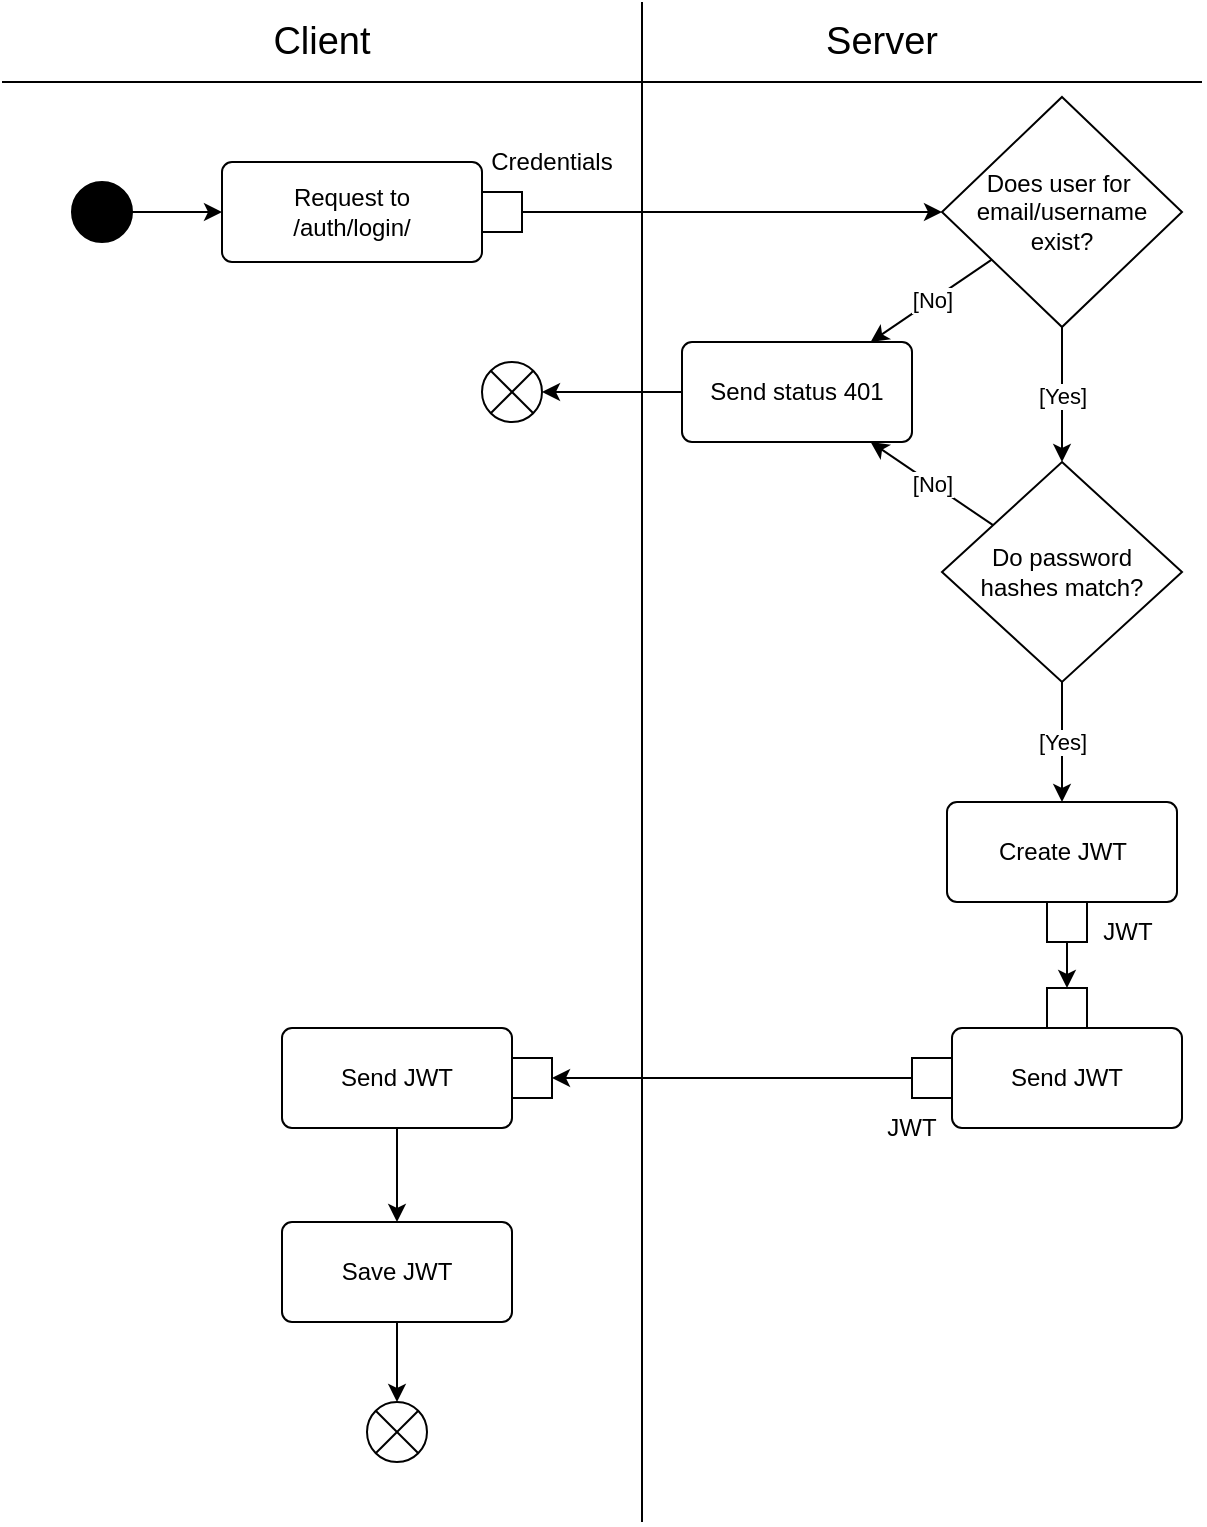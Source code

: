 <mxfile version="28.2.5">
  <diagram name="Page-1" id="SrQeksRvBIzcCES60Ik3">
    <mxGraphModel dx="1678" dy="972" grid="1" gridSize="10" guides="1" tooltips="1" connect="1" arrows="1" fold="1" page="1" pageScale="1" pageWidth="827" pageHeight="1169" math="0" shadow="0">
      <root>
        <mxCell id="0" />
        <mxCell id="1" parent="0" />
        <mxCell id="4r2X5L9g-t0mAyMvK6OW-1" value="" style="endArrow=none;html=1;rounded=0;" edge="1" parent="1">
          <mxGeometry width="50" height="50" relative="1" as="geometry">
            <mxPoint x="114" y="80" as="sourcePoint" />
            <mxPoint x="714" y="80" as="targetPoint" />
          </mxGeometry>
        </mxCell>
        <mxCell id="4r2X5L9g-t0mAyMvK6OW-2" value="" style="endArrow=none;html=1;rounded=0;" edge="1" parent="1">
          <mxGeometry width="50" height="50" relative="1" as="geometry">
            <mxPoint x="434" y="40" as="sourcePoint" />
            <mxPoint x="434" y="800" as="targetPoint" />
          </mxGeometry>
        </mxCell>
        <mxCell id="4r2X5L9g-t0mAyMvK6OW-3" value="Client" style="text;html=1;align=center;verticalAlign=middle;whiteSpace=wrap;rounded=0;fontStyle=0;fontSize=19;" vertex="1" parent="1">
          <mxGeometry x="244" y="40" width="60" height="40" as="geometry" />
        </mxCell>
        <mxCell id="4r2X5L9g-t0mAyMvK6OW-4" value="Server" style="text;html=1;align=center;verticalAlign=middle;whiteSpace=wrap;rounded=0;fontStyle=0;fontSize=19;" vertex="1" parent="1">
          <mxGeometry x="524" y="40" width="60" height="40" as="geometry" />
        </mxCell>
        <mxCell id="4r2X5L9g-t0mAyMvK6OW-7" style="edgeStyle=orthogonalEdgeStyle;rounded=0;orthogonalLoop=1;jettySize=auto;html=1;" edge="1" parent="1" source="4r2X5L9g-t0mAyMvK6OW-5" target="4r2X5L9g-t0mAyMvK6OW-6">
          <mxGeometry relative="1" as="geometry" />
        </mxCell>
        <mxCell id="4r2X5L9g-t0mAyMvK6OW-5" value="" style="ellipse;fillColor=strokeColor;html=1;" vertex="1" parent="1">
          <mxGeometry x="149" y="130" width="30" height="30" as="geometry" />
        </mxCell>
        <mxCell id="4r2X5L9g-t0mAyMvK6OW-6" value="&lt;div&gt;Request to&lt;/div&gt;&lt;div&gt;/auth/login/&lt;/div&gt;" style="html=1;align=center;verticalAlign=middle;rounded=1;absoluteArcSize=1;arcSize=10;dashed=0;whiteSpace=wrap;" vertex="1" parent="1">
          <mxGeometry x="224" y="120" width="130" height="50" as="geometry" />
        </mxCell>
        <mxCell id="4r2X5L9g-t0mAyMvK6OW-11" style="edgeStyle=orthogonalEdgeStyle;rounded=0;orthogonalLoop=1;jettySize=auto;html=1;" edge="1" parent="1" source="4r2X5L9g-t0mAyMvK6OW-9" target="4r2X5L9g-t0mAyMvK6OW-13">
          <mxGeometry relative="1" as="geometry">
            <mxPoint x="479" y="145" as="targetPoint" />
          </mxGeometry>
        </mxCell>
        <mxCell id="4r2X5L9g-t0mAyMvK6OW-9" value="" style="rounded=0;whiteSpace=wrap;html=1;" vertex="1" parent="1">
          <mxGeometry x="354" y="135" width="20" height="20" as="geometry" />
        </mxCell>
        <mxCell id="4r2X5L9g-t0mAyMvK6OW-12" value="Credentials" style="text;html=1;align=center;verticalAlign=middle;whiteSpace=wrap;rounded=0;" vertex="1" parent="1">
          <mxGeometry x="354" y="105" width="70" height="30" as="geometry" />
        </mxCell>
        <mxCell id="4r2X5L9g-t0mAyMvK6OW-15" value="[No]" style="rounded=0;orthogonalLoop=1;jettySize=auto;html=1;" edge="1" parent="1" source="4r2X5L9g-t0mAyMvK6OW-13" target="4r2X5L9g-t0mAyMvK6OW-14">
          <mxGeometry relative="1" as="geometry" />
        </mxCell>
        <mxCell id="4r2X5L9g-t0mAyMvK6OW-36" value="[Yes]" style="edgeStyle=orthogonalEdgeStyle;rounded=0;orthogonalLoop=1;jettySize=auto;html=1;" edge="1" parent="1" source="4r2X5L9g-t0mAyMvK6OW-13" target="4r2X5L9g-t0mAyMvK6OW-35">
          <mxGeometry relative="1" as="geometry" />
        </mxCell>
        <mxCell id="4r2X5L9g-t0mAyMvK6OW-13" value="&lt;div&gt;Does user for&amp;nbsp;&lt;/div&gt;&lt;div&gt;email/username exist?&lt;/div&gt;" style="rhombus;whiteSpace=wrap;html=1;" vertex="1" parent="1">
          <mxGeometry x="584" y="87.5" width="120" height="115" as="geometry" />
        </mxCell>
        <mxCell id="4r2X5L9g-t0mAyMvK6OW-17" style="edgeStyle=orthogonalEdgeStyle;rounded=0;orthogonalLoop=1;jettySize=auto;html=1;" edge="1" parent="1" source="4r2X5L9g-t0mAyMvK6OW-14" target="4r2X5L9g-t0mAyMvK6OW-16">
          <mxGeometry relative="1" as="geometry" />
        </mxCell>
        <mxCell id="4r2X5L9g-t0mAyMvK6OW-14" value="Send status 401" style="html=1;align=center;verticalAlign=middle;rounded=1;absoluteArcSize=1;arcSize=10;dashed=0;whiteSpace=wrap;" vertex="1" parent="1">
          <mxGeometry x="454" y="210" width="115" height="50" as="geometry" />
        </mxCell>
        <mxCell id="4r2X5L9g-t0mAyMvK6OW-16" value="" style="shape=sumEllipse;perimeter=ellipsePerimeter;html=1;backgroundOutline=1;" vertex="1" parent="1">
          <mxGeometry x="354" y="220" width="30" height="30" as="geometry" />
        </mxCell>
        <mxCell id="4r2X5L9g-t0mAyMvK6OW-18" value="Create JWT" style="html=1;align=center;verticalAlign=middle;rounded=1;absoluteArcSize=1;arcSize=10;dashed=0;whiteSpace=wrap;" vertex="1" parent="1">
          <mxGeometry x="586.5" y="440" width="115" height="50" as="geometry" />
        </mxCell>
        <mxCell id="4r2X5L9g-t0mAyMvK6OW-24" style="edgeStyle=orthogonalEdgeStyle;rounded=0;orthogonalLoop=1;jettySize=auto;html=1;" edge="1" parent="1" source="4r2X5L9g-t0mAyMvK6OW-20" target="4r2X5L9g-t0mAyMvK6OW-23">
          <mxGeometry relative="1" as="geometry" />
        </mxCell>
        <mxCell id="4r2X5L9g-t0mAyMvK6OW-20" value="" style="rounded=0;whiteSpace=wrap;html=1;" vertex="1" parent="1">
          <mxGeometry x="636.5" y="490" width="20" height="20" as="geometry" />
        </mxCell>
        <mxCell id="4r2X5L9g-t0mAyMvK6OW-21" value="JWT" style="text;html=1;align=center;verticalAlign=middle;whiteSpace=wrap;rounded=0;" vertex="1" parent="1">
          <mxGeometry x="656.5" y="490" width="40" height="30" as="geometry" />
        </mxCell>
        <mxCell id="4r2X5L9g-t0mAyMvK6OW-22" value="Send JWT" style="html=1;align=center;verticalAlign=middle;rounded=1;absoluteArcSize=1;arcSize=10;dashed=0;whiteSpace=wrap;" vertex="1" parent="1">
          <mxGeometry x="589" y="553" width="115" height="50" as="geometry" />
        </mxCell>
        <mxCell id="4r2X5L9g-t0mAyMvK6OW-23" value="" style="rounded=0;whiteSpace=wrap;html=1;" vertex="1" parent="1">
          <mxGeometry x="636.5" y="533" width="20" height="20" as="geometry" />
        </mxCell>
        <mxCell id="4r2X5L9g-t0mAyMvK6OW-29" style="edgeStyle=orthogonalEdgeStyle;rounded=0;orthogonalLoop=1;jettySize=auto;html=1;" edge="1" parent="1" source="4r2X5L9g-t0mAyMvK6OW-25" target="4r2X5L9g-t0mAyMvK6OW-28">
          <mxGeometry relative="1" as="geometry" />
        </mxCell>
        <mxCell id="4r2X5L9g-t0mAyMvK6OW-25" value="" style="rounded=0;whiteSpace=wrap;html=1;" vertex="1" parent="1">
          <mxGeometry x="569" y="568" width="20" height="20" as="geometry" />
        </mxCell>
        <mxCell id="4r2X5L9g-t0mAyMvK6OW-26" value="JWT" style="text;html=1;align=center;verticalAlign=middle;whiteSpace=wrap;rounded=0;" vertex="1" parent="1">
          <mxGeometry x="549" y="588" width="40" height="30" as="geometry" />
        </mxCell>
        <mxCell id="4r2X5L9g-t0mAyMvK6OW-31" style="edgeStyle=orthogonalEdgeStyle;rounded=0;orthogonalLoop=1;jettySize=auto;html=1;" edge="1" parent="1" source="4r2X5L9g-t0mAyMvK6OW-27" target="4r2X5L9g-t0mAyMvK6OW-30">
          <mxGeometry relative="1" as="geometry" />
        </mxCell>
        <mxCell id="4r2X5L9g-t0mAyMvK6OW-27" value="Send JWT" style="html=1;align=center;verticalAlign=middle;rounded=1;absoluteArcSize=1;arcSize=10;dashed=0;whiteSpace=wrap;" vertex="1" parent="1">
          <mxGeometry x="254" y="553" width="115" height="50" as="geometry" />
        </mxCell>
        <mxCell id="4r2X5L9g-t0mAyMvK6OW-28" value="" style="rounded=0;whiteSpace=wrap;html=1;" vertex="1" parent="1">
          <mxGeometry x="369" y="568" width="20" height="20" as="geometry" />
        </mxCell>
        <mxCell id="4r2X5L9g-t0mAyMvK6OW-34" style="edgeStyle=orthogonalEdgeStyle;rounded=0;orthogonalLoop=1;jettySize=auto;html=1;" edge="1" parent="1" source="4r2X5L9g-t0mAyMvK6OW-30" target="4r2X5L9g-t0mAyMvK6OW-32">
          <mxGeometry relative="1" as="geometry" />
        </mxCell>
        <mxCell id="4r2X5L9g-t0mAyMvK6OW-30" value="Save JWT" style="html=1;align=center;verticalAlign=middle;rounded=1;absoluteArcSize=1;arcSize=10;dashed=0;whiteSpace=wrap;" vertex="1" parent="1">
          <mxGeometry x="254" y="650" width="115" height="50" as="geometry" />
        </mxCell>
        <mxCell id="4r2X5L9g-t0mAyMvK6OW-32" value="" style="shape=sumEllipse;perimeter=ellipsePerimeter;html=1;backgroundOutline=1;" vertex="1" parent="1">
          <mxGeometry x="296.5" y="740" width="30" height="30" as="geometry" />
        </mxCell>
        <mxCell id="4r2X5L9g-t0mAyMvK6OW-38" value="[No]" style="rounded=0;orthogonalLoop=1;jettySize=auto;html=1;" edge="1" parent="1" source="4r2X5L9g-t0mAyMvK6OW-35" target="4r2X5L9g-t0mAyMvK6OW-14">
          <mxGeometry relative="1" as="geometry" />
        </mxCell>
        <mxCell id="4r2X5L9g-t0mAyMvK6OW-39" value="[Yes]" style="edgeStyle=orthogonalEdgeStyle;rounded=0;orthogonalLoop=1;jettySize=auto;html=1;" edge="1" parent="1" source="4r2X5L9g-t0mAyMvK6OW-35" target="4r2X5L9g-t0mAyMvK6OW-18">
          <mxGeometry relative="1" as="geometry" />
        </mxCell>
        <mxCell id="4r2X5L9g-t0mAyMvK6OW-35" value="&lt;div&gt;Do password&lt;/div&gt;&lt;div&gt;hashes match?&lt;/div&gt;" style="rhombus;whiteSpace=wrap;html=1;" vertex="1" parent="1">
          <mxGeometry x="584" y="270" width="120" height="110" as="geometry" />
        </mxCell>
      </root>
    </mxGraphModel>
  </diagram>
</mxfile>
